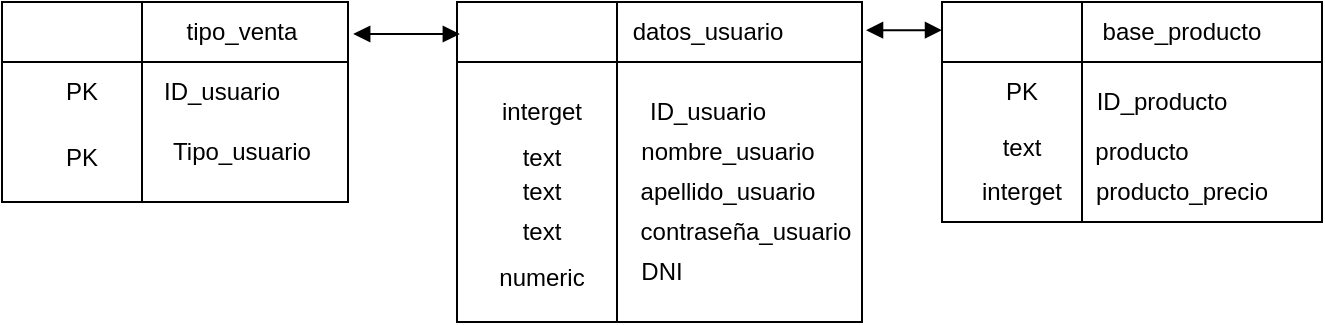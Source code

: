 <mxfile version="20.6.0" type="device"><diagram id="C5RBs43oDa-KdzZeNtuy" name="Page-1"><mxGraphModel dx="813" dy="363" grid="1" gridSize="10" guides="1" tooltips="1" connect="1" arrows="1" fold="1" page="1" pageScale="1" pageWidth="827" pageHeight="1169" math="0" shadow="0"><root><mxCell id="WIyWlLk6GJQsqaUBKTNV-0"/><mxCell id="WIyWlLk6GJQsqaUBKTNV-1" parent="WIyWlLk6GJQsqaUBKTNV-0"/><mxCell id="v2ernIXTItfzGQQraS3o-0" value="" style="shape=internalStorage;whiteSpace=wrap;html=1;backgroundOutline=1;dx=70;dy=30;" vertex="1" parent="WIyWlLk6GJQsqaUBKTNV-1"><mxGeometry x="130" y="260" width="173" height="100" as="geometry"/></mxCell><mxCell id="v2ernIXTItfzGQQraS3o-1" value="" style="shape=internalStorage;whiteSpace=wrap;html=1;backgroundOutline=1;dx=80;dy=30;" vertex="1" parent="WIyWlLk6GJQsqaUBKTNV-1"><mxGeometry x="357.5" y="260" width="202.5" height="160" as="geometry"/></mxCell><mxCell id="v2ernIXTItfzGQQraS3o-2" value="&lt;font style=&quot;vertical-align: inherit;&quot;&gt;&lt;font style=&quot;vertical-align: inherit;&quot;&gt;&lt;font style=&quot;vertical-align: inherit;&quot;&gt;&lt;font style=&quot;vertical-align: inherit;&quot;&gt;tipo_venta&lt;/font&gt;&lt;/font&gt;&lt;/font&gt;&lt;/font&gt;" style="text;html=1;strokeColor=none;fillColor=none;align=center;verticalAlign=middle;whiteSpace=wrap;rounded=0;" vertex="1" parent="WIyWlLk6GJQsqaUBKTNV-1"><mxGeometry x="220" y="260" width="60" height="30" as="geometry"/></mxCell><mxCell id="v2ernIXTItfzGQQraS3o-3" value="&lt;font style=&quot;vertical-align: inherit;&quot;&gt;&lt;font style=&quot;vertical-align: inherit;&quot;&gt;datos_usuario&lt;/font&gt;&lt;/font&gt;" style="text;html=1;strokeColor=none;fillColor=none;align=center;verticalAlign=middle;whiteSpace=wrap;rounded=0;" vertex="1" parent="WIyWlLk6GJQsqaUBKTNV-1"><mxGeometry x="452.5" y="260" width="60" height="30" as="geometry"/></mxCell><mxCell id="v2ernIXTItfzGQQraS3o-4" value="&lt;font style=&quot;vertical-align: inherit;&quot;&gt;&lt;font style=&quot;vertical-align: inherit;&quot;&gt;&lt;font style=&quot;vertical-align: inherit;&quot;&gt;&lt;font style=&quot;vertical-align: inherit;&quot;&gt;&lt;font style=&quot;vertical-align: inherit;&quot;&gt;&lt;font style=&quot;vertical-align: inherit;&quot;&gt;ID_usuario&lt;/font&gt;&lt;/font&gt;&lt;/font&gt;&lt;/font&gt;&lt;/font&gt;&lt;/font&gt;" style="text;html=1;strokeColor=none;fillColor=none;align=center;verticalAlign=middle;whiteSpace=wrap;rounded=0;" vertex="1" parent="WIyWlLk6GJQsqaUBKTNV-1"><mxGeometry x="210" y="290" width="60" height="30" as="geometry"/></mxCell><mxCell id="v2ernIXTItfzGQQraS3o-5" value="&lt;font style=&quot;vertical-align: inherit;&quot;&gt;&lt;font style=&quot;vertical-align: inherit;&quot;&gt;Tipo_usuario&lt;/font&gt;&lt;/font&gt;" style="text;html=1;strokeColor=none;fillColor=none;align=center;verticalAlign=middle;whiteSpace=wrap;rounded=0;" vertex="1" parent="WIyWlLk6GJQsqaUBKTNV-1"><mxGeometry x="220" y="320" width="60" height="30" as="geometry"/></mxCell><mxCell id="v2ernIXTItfzGQQraS3o-6" value="&lt;font style=&quot;vertical-align: inherit;&quot;&gt;&lt;font style=&quot;vertical-align: inherit;&quot;&gt;ID_usuario&lt;/font&gt;&lt;/font&gt;" style="text;html=1;strokeColor=none;fillColor=none;align=center;verticalAlign=middle;whiteSpace=wrap;rounded=0;" vertex="1" parent="WIyWlLk6GJQsqaUBKTNV-1"><mxGeometry x="452.5" y="300" width="60" height="30" as="geometry"/></mxCell><mxCell id="v2ernIXTItfzGQQraS3o-7" value="&lt;font style=&quot;vertical-align: inherit;&quot;&gt;&lt;font style=&quot;vertical-align: inherit;&quot;&gt;nombre_usuario&lt;/font&gt;&lt;/font&gt;" style="text;html=1;strokeColor=none;fillColor=none;align=center;verticalAlign=middle;whiteSpace=wrap;rounded=0;" vertex="1" parent="WIyWlLk6GJQsqaUBKTNV-1"><mxGeometry x="442.5" y="320" width="100" height="30" as="geometry"/></mxCell><mxCell id="v2ernIXTItfzGQQraS3o-8" value="&lt;font style=&quot;vertical-align: inherit;&quot;&gt;&lt;font style=&quot;vertical-align: inherit;&quot;&gt;apellido_usuario&lt;/font&gt;&lt;/font&gt;" style="text;html=1;strokeColor=none;fillColor=none;align=center;verticalAlign=middle;whiteSpace=wrap;rounded=0;" vertex="1" parent="WIyWlLk6GJQsqaUBKTNV-1"><mxGeometry x="462.5" y="340" width="60" height="30" as="geometry"/></mxCell><mxCell id="v2ernIXTItfzGQQraS3o-9" value="&lt;font style=&quot;vertical-align: inherit;&quot;&gt;&lt;font style=&quot;vertical-align: inherit;&quot;&gt;contraseña_usuario&lt;/font&gt;&lt;/font&gt;" style="text;html=1;strokeColor=none;fillColor=none;align=center;verticalAlign=middle;whiteSpace=wrap;rounded=0;" vertex="1" parent="WIyWlLk6GJQsqaUBKTNV-1"><mxGeometry x="452.5" y="360" width="97.5" height="30" as="geometry"/></mxCell><mxCell id="v2ernIXTItfzGQQraS3o-10" value="DNI" style="text;html=1;strokeColor=none;fillColor=none;align=center;verticalAlign=middle;whiteSpace=wrap;rounded=0;" vertex="1" parent="WIyWlLk6GJQsqaUBKTNV-1"><mxGeometry x="430" y="380" width="60" height="30" as="geometry"/></mxCell><mxCell id="v2ernIXTItfzGQQraS3o-11" value="" style="endArrow=block;startArrow=block;endFill=1;startFill=1;html=1;rounded=0;entryX=0.007;entryY=0.1;entryDx=0;entryDy=0;entryPerimeter=0;exitX=1.015;exitY=0.16;exitDx=0;exitDy=0;exitPerimeter=0;" edge="1" parent="WIyWlLk6GJQsqaUBKTNV-1" source="v2ernIXTItfzGQQraS3o-0" target="v2ernIXTItfzGQQraS3o-1"><mxGeometry width="160" relative="1" as="geometry"><mxPoint x="310" y="260" as="sourcePoint"/><mxPoint x="460" y="274.5" as="targetPoint"/></mxGeometry></mxCell><mxCell id="v2ernIXTItfzGQQraS3o-12" value="" style="shape=internalStorage;whiteSpace=wrap;html=1;backgroundOutline=1;dx=70;dy=30;" vertex="1" parent="WIyWlLk6GJQsqaUBKTNV-1"><mxGeometry x="600" y="260" width="190" height="110" as="geometry"/></mxCell><mxCell id="v2ernIXTItfzGQQraS3o-13" value="base_producto" style="text;html=1;strokeColor=none;fillColor=none;align=center;verticalAlign=middle;whiteSpace=wrap;rounded=0;" vertex="1" parent="WIyWlLk6GJQsqaUBKTNV-1"><mxGeometry x="690" y="260" width="60" height="30" as="geometry"/></mxCell><mxCell id="v2ernIXTItfzGQQraS3o-14" value="ID_producto" style="text;html=1;strokeColor=none;fillColor=none;align=center;verticalAlign=middle;whiteSpace=wrap;rounded=0;" vertex="1" parent="WIyWlLk6GJQsqaUBKTNV-1"><mxGeometry x="680" y="295" width="60" height="30" as="geometry"/></mxCell><mxCell id="v2ernIXTItfzGQQraS3o-15" value="producto" style="text;html=1;strokeColor=none;fillColor=none;align=center;verticalAlign=middle;whiteSpace=wrap;rounded=0;" vertex="1" parent="WIyWlLk6GJQsqaUBKTNV-1"><mxGeometry x="670" y="320" width="60" height="30" as="geometry"/></mxCell><mxCell id="v2ernIXTItfzGQQraS3o-16" value="producto_precio" style="text;html=1;strokeColor=none;fillColor=none;align=center;verticalAlign=middle;whiteSpace=wrap;rounded=0;" vertex="1" parent="WIyWlLk6GJQsqaUBKTNV-1"><mxGeometry x="690" y="340" width="60" height="30" as="geometry"/></mxCell><mxCell id="v2ernIXTItfzGQQraS3o-17" value="" style="endArrow=block;startArrow=block;endFill=1;startFill=1;html=1;rounded=0;exitX=1.01;exitY=0.088;exitDx=0;exitDy=0;exitPerimeter=0;entryX=0;entryY=0.128;entryDx=0;entryDy=0;entryPerimeter=0;" edge="1" parent="WIyWlLk6GJQsqaUBKTNV-1" source="v2ernIXTItfzGQQraS3o-1" target="v2ernIXTItfzGQQraS3o-12"><mxGeometry width="160" relative="1" as="geometry"><mxPoint x="410" y="390" as="sourcePoint"/><mxPoint x="570" y="390" as="targetPoint"/></mxGeometry></mxCell><mxCell id="v2ernIXTItfzGQQraS3o-18" value="PK" style="text;html=1;strokeColor=none;fillColor=none;align=center;verticalAlign=middle;whiteSpace=wrap;rounded=0;" vertex="1" parent="WIyWlLk6GJQsqaUBKTNV-1"><mxGeometry x="140" y="290" width="60" height="30" as="geometry"/></mxCell><mxCell id="v2ernIXTItfzGQQraS3o-20" value="PK" style="text;html=1;strokeColor=none;fillColor=none;align=center;verticalAlign=middle;whiteSpace=wrap;rounded=0;" vertex="1" parent="WIyWlLk6GJQsqaUBKTNV-1"><mxGeometry x="610" y="290" width="60" height="30" as="geometry"/></mxCell><mxCell id="v2ernIXTItfzGQQraS3o-21" value="interget" style="text;html=1;strokeColor=none;fillColor=none;align=center;verticalAlign=middle;whiteSpace=wrap;rounded=0;" vertex="1" parent="WIyWlLk6GJQsqaUBKTNV-1"><mxGeometry x="370" y="300" width="60" height="30" as="geometry"/></mxCell><mxCell id="v2ernIXTItfzGQQraS3o-24" value="text" style="text;html=1;strokeColor=none;fillColor=none;align=center;verticalAlign=middle;whiteSpace=wrap;rounded=0;" vertex="1" parent="WIyWlLk6GJQsqaUBKTNV-1"><mxGeometry x="370" y="325" width="60" height="25" as="geometry"/></mxCell><mxCell id="v2ernIXTItfzGQQraS3o-25" value="text" style="text;html=1;strokeColor=none;fillColor=none;align=center;verticalAlign=middle;whiteSpace=wrap;rounded=0;" vertex="1" parent="WIyWlLk6GJQsqaUBKTNV-1"><mxGeometry x="370" y="342.5" width="60" height="25" as="geometry"/></mxCell><mxCell id="v2ernIXTItfzGQQraS3o-26" value="text" style="text;html=1;strokeColor=none;fillColor=none;align=center;verticalAlign=middle;whiteSpace=wrap;rounded=0;" vertex="1" parent="WIyWlLk6GJQsqaUBKTNV-1"><mxGeometry x="370" y="362.5" width="60" height="25" as="geometry"/></mxCell><mxCell id="v2ernIXTItfzGQQraS3o-27" value="numeric" style="text;html=1;strokeColor=none;fillColor=none;align=center;verticalAlign=middle;whiteSpace=wrap;rounded=0;" vertex="1" parent="WIyWlLk6GJQsqaUBKTNV-1"><mxGeometry x="370" y="385" width="60" height="25" as="geometry"/></mxCell><mxCell id="v2ernIXTItfzGQQraS3o-28" value="PK" style="text;html=1;strokeColor=none;fillColor=none;align=center;verticalAlign=middle;whiteSpace=wrap;rounded=0;" vertex="1" parent="WIyWlLk6GJQsqaUBKTNV-1"><mxGeometry x="140" y="322.5" width="60" height="30" as="geometry"/></mxCell><mxCell id="v2ernIXTItfzGQQraS3o-29" value="text" style="text;html=1;strokeColor=none;fillColor=none;align=center;verticalAlign=middle;whiteSpace=wrap;rounded=0;" vertex="1" parent="WIyWlLk6GJQsqaUBKTNV-1"><mxGeometry x="610" y="320" width="60" height="25" as="geometry"/></mxCell><mxCell id="v2ernIXTItfzGQQraS3o-30" value="interget" style="text;html=1;strokeColor=none;fillColor=none;align=center;verticalAlign=middle;whiteSpace=wrap;rounded=0;" vertex="1" parent="WIyWlLk6GJQsqaUBKTNV-1"><mxGeometry x="610" y="340" width="60" height="30" as="geometry"/></mxCell></root></mxGraphModel></diagram></mxfile>